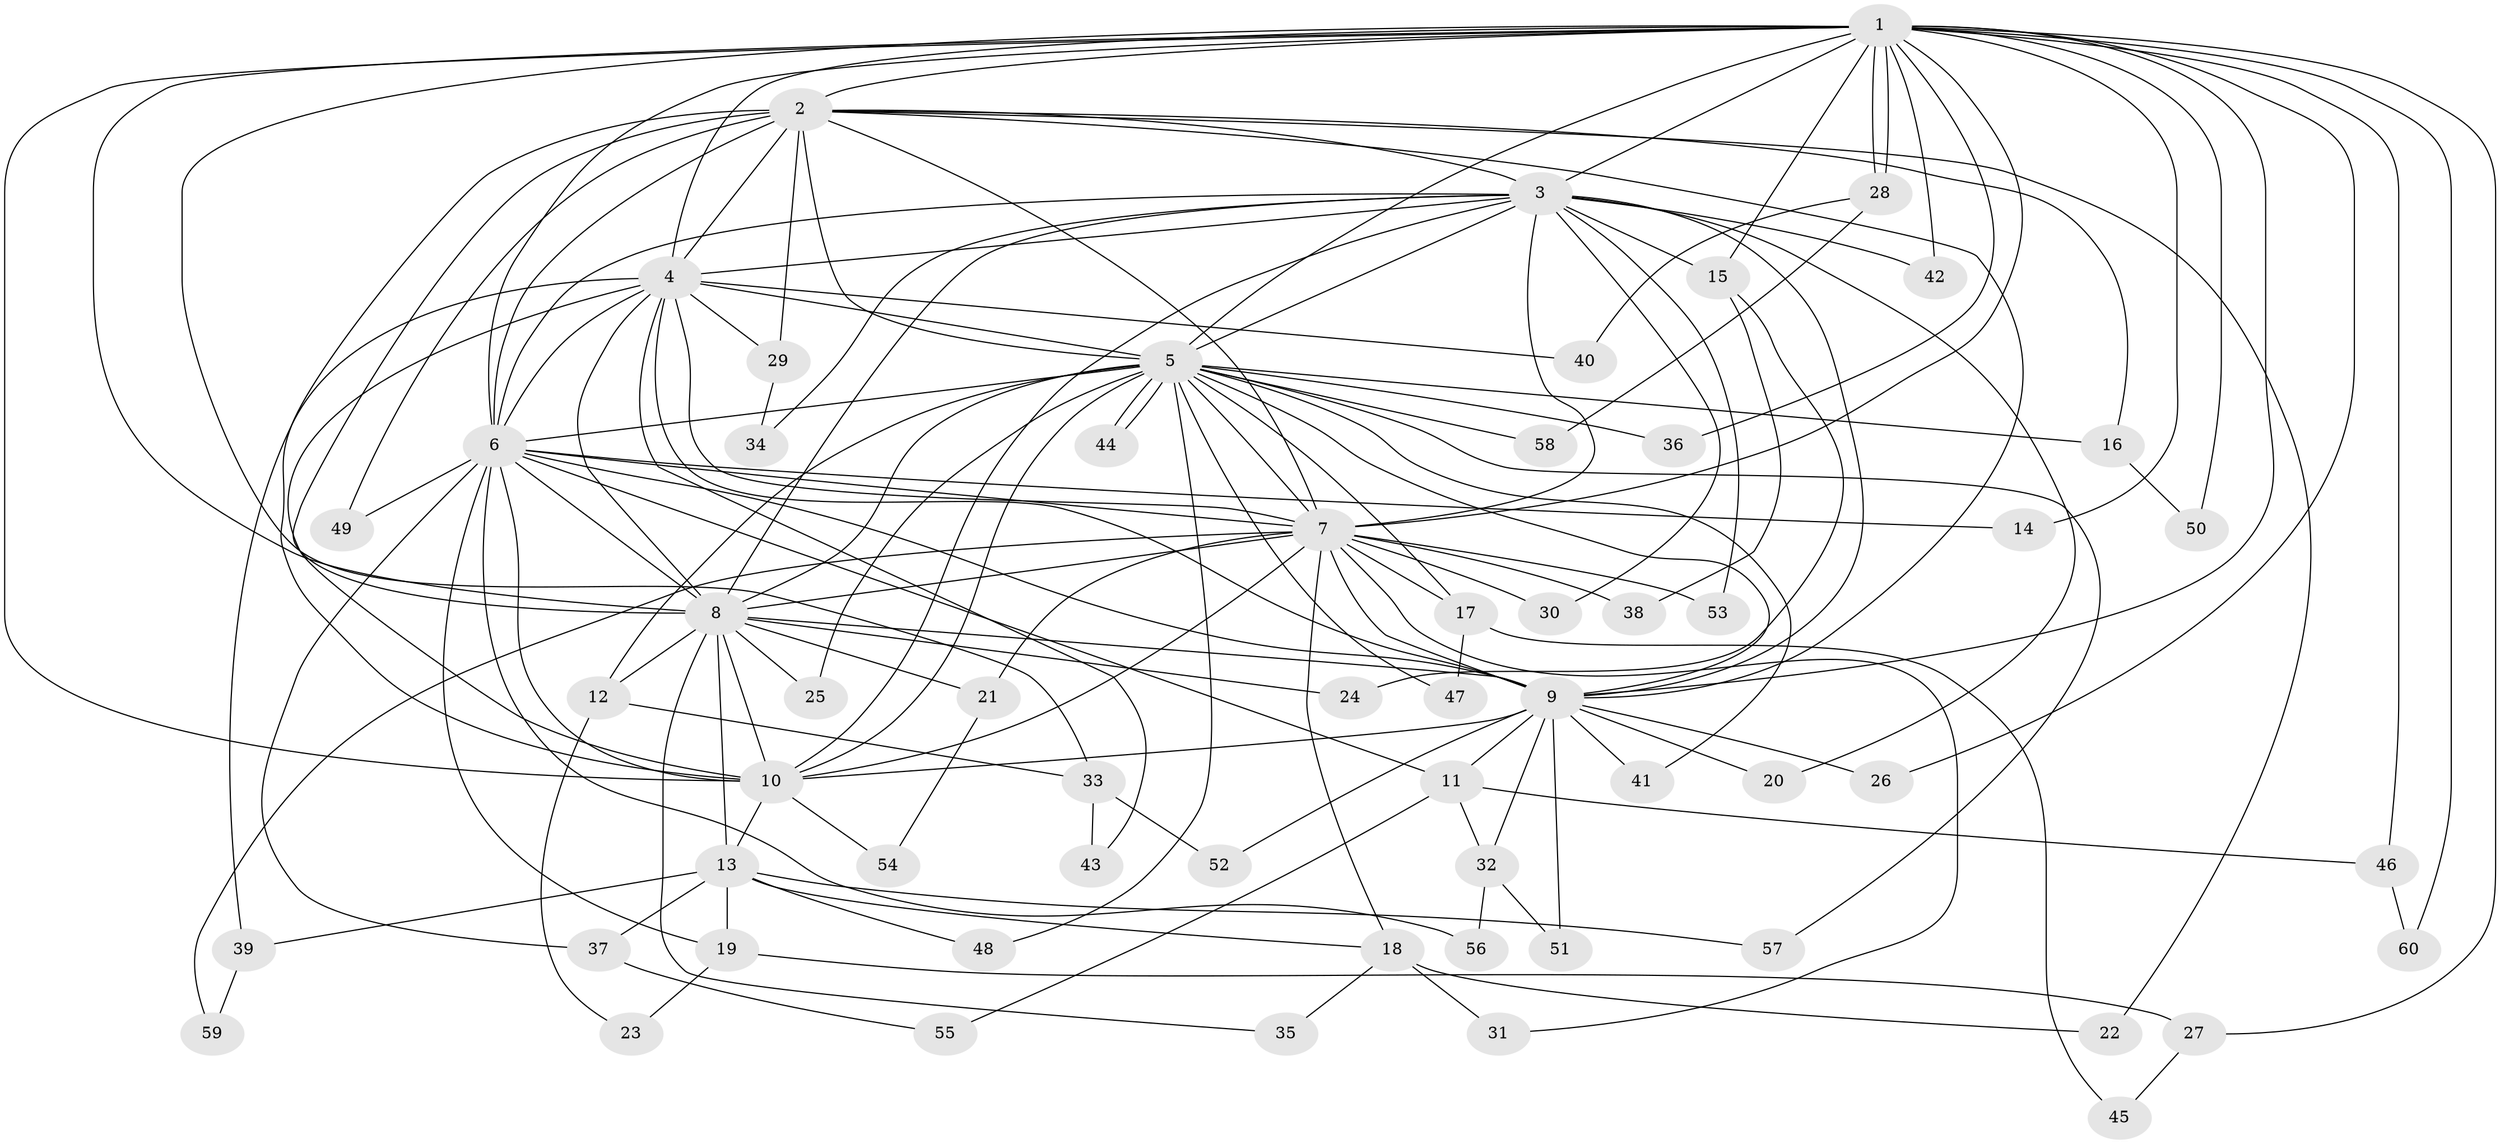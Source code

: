 // coarse degree distribution, {25: 0.023255813953488372, 17: 0.023255813953488372, 14: 0.023255813953488372, 10: 0.023255813953488372, 13: 0.023255813953488372, 11: 0.023255813953488372, 12: 0.023255813953488372, 5: 0.023255813953488372, 4: 0.18604651162790697, 8: 0.023255813953488372, 2: 0.4418604651162791, 3: 0.11627906976744186, 1: 0.046511627906976744}
// Generated by graph-tools (version 1.1) at 2025/41/03/06/25 10:41:44]
// undirected, 60 vertices, 145 edges
graph export_dot {
graph [start="1"]
  node [color=gray90,style=filled];
  1;
  2;
  3;
  4;
  5;
  6;
  7;
  8;
  9;
  10;
  11;
  12;
  13;
  14;
  15;
  16;
  17;
  18;
  19;
  20;
  21;
  22;
  23;
  24;
  25;
  26;
  27;
  28;
  29;
  30;
  31;
  32;
  33;
  34;
  35;
  36;
  37;
  38;
  39;
  40;
  41;
  42;
  43;
  44;
  45;
  46;
  47;
  48;
  49;
  50;
  51;
  52;
  53;
  54;
  55;
  56;
  57;
  58;
  59;
  60;
  1 -- 2;
  1 -- 3;
  1 -- 4;
  1 -- 5;
  1 -- 6;
  1 -- 7;
  1 -- 8;
  1 -- 9;
  1 -- 10;
  1 -- 14;
  1 -- 15;
  1 -- 26;
  1 -- 27;
  1 -- 28;
  1 -- 28;
  1 -- 33;
  1 -- 36;
  1 -- 42;
  1 -- 46;
  1 -- 50;
  1 -- 60;
  2 -- 3;
  2 -- 4;
  2 -- 5;
  2 -- 6;
  2 -- 7;
  2 -- 8;
  2 -- 9;
  2 -- 10;
  2 -- 16;
  2 -- 22;
  2 -- 29;
  2 -- 49;
  3 -- 4;
  3 -- 5;
  3 -- 6;
  3 -- 7;
  3 -- 8;
  3 -- 9;
  3 -- 10;
  3 -- 15;
  3 -- 20;
  3 -- 30;
  3 -- 34;
  3 -- 42;
  3 -- 53;
  4 -- 5;
  4 -- 6;
  4 -- 7;
  4 -- 8;
  4 -- 9;
  4 -- 10;
  4 -- 29;
  4 -- 39;
  4 -- 40;
  4 -- 43;
  5 -- 6;
  5 -- 7;
  5 -- 8;
  5 -- 9;
  5 -- 10;
  5 -- 12;
  5 -- 16;
  5 -- 17;
  5 -- 25;
  5 -- 36;
  5 -- 41;
  5 -- 44;
  5 -- 44;
  5 -- 47;
  5 -- 48;
  5 -- 57;
  5 -- 58;
  6 -- 7;
  6 -- 8;
  6 -- 9;
  6 -- 10;
  6 -- 11;
  6 -- 14;
  6 -- 19;
  6 -- 37;
  6 -- 49;
  6 -- 56;
  7 -- 8;
  7 -- 9;
  7 -- 10;
  7 -- 17;
  7 -- 18;
  7 -- 21;
  7 -- 30;
  7 -- 31;
  7 -- 38;
  7 -- 53;
  7 -- 59;
  8 -- 9;
  8 -- 10;
  8 -- 12;
  8 -- 13;
  8 -- 21;
  8 -- 24;
  8 -- 25;
  8 -- 35;
  9 -- 10;
  9 -- 11;
  9 -- 20;
  9 -- 26;
  9 -- 32;
  9 -- 41;
  9 -- 51;
  9 -- 52;
  10 -- 13;
  10 -- 54;
  11 -- 32;
  11 -- 46;
  11 -- 55;
  12 -- 23;
  12 -- 33;
  13 -- 18;
  13 -- 19;
  13 -- 37;
  13 -- 39;
  13 -- 48;
  13 -- 57;
  15 -- 24;
  15 -- 38;
  16 -- 50;
  17 -- 45;
  17 -- 47;
  18 -- 22;
  18 -- 31;
  18 -- 35;
  19 -- 23;
  19 -- 27;
  21 -- 54;
  27 -- 45;
  28 -- 40;
  28 -- 58;
  29 -- 34;
  32 -- 51;
  32 -- 56;
  33 -- 43;
  33 -- 52;
  37 -- 55;
  39 -- 59;
  46 -- 60;
}
